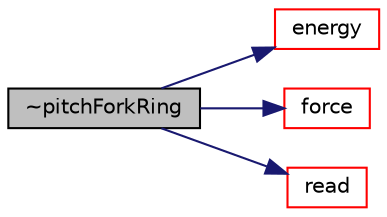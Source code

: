 digraph "~pitchForkRing"
{
  bgcolor="transparent";
  edge [fontname="Helvetica",fontsize="10",labelfontname="Helvetica",labelfontsize="10"];
  node [fontname="Helvetica",fontsize="10",shape=record];
  rankdir="LR";
  Node1 [label="~pitchForkRing",height=0.2,width=0.4,color="black", fillcolor="grey75", style="filled", fontcolor="black"];
  Node1 -> Node2 [color="midnightblue",fontsize="10",style="solid",fontname="Helvetica"];
  Node2 [label="energy",height=0.2,width=0.4,color="red",URL="$a01859.html#a57d0c60024dcdf4b0b82faa20302ba18"];
  Node1 -> Node3 [color="midnightblue",fontsize="10",style="solid",fontname="Helvetica"];
  Node3 [label="force",height=0.2,width=0.4,color="red",URL="$a01859.html#ac313d9bbac4731d1373203d0f47ce4fa"];
  Node1 -> Node4 [color="midnightblue",fontsize="10",style="solid",fontname="Helvetica"];
  Node4 [label="read",height=0.2,width=0.4,color="red",URL="$a01859.html#a90f63ba9be6a6529eed861f28787f825",tooltip="Read dictionary. "];
}
